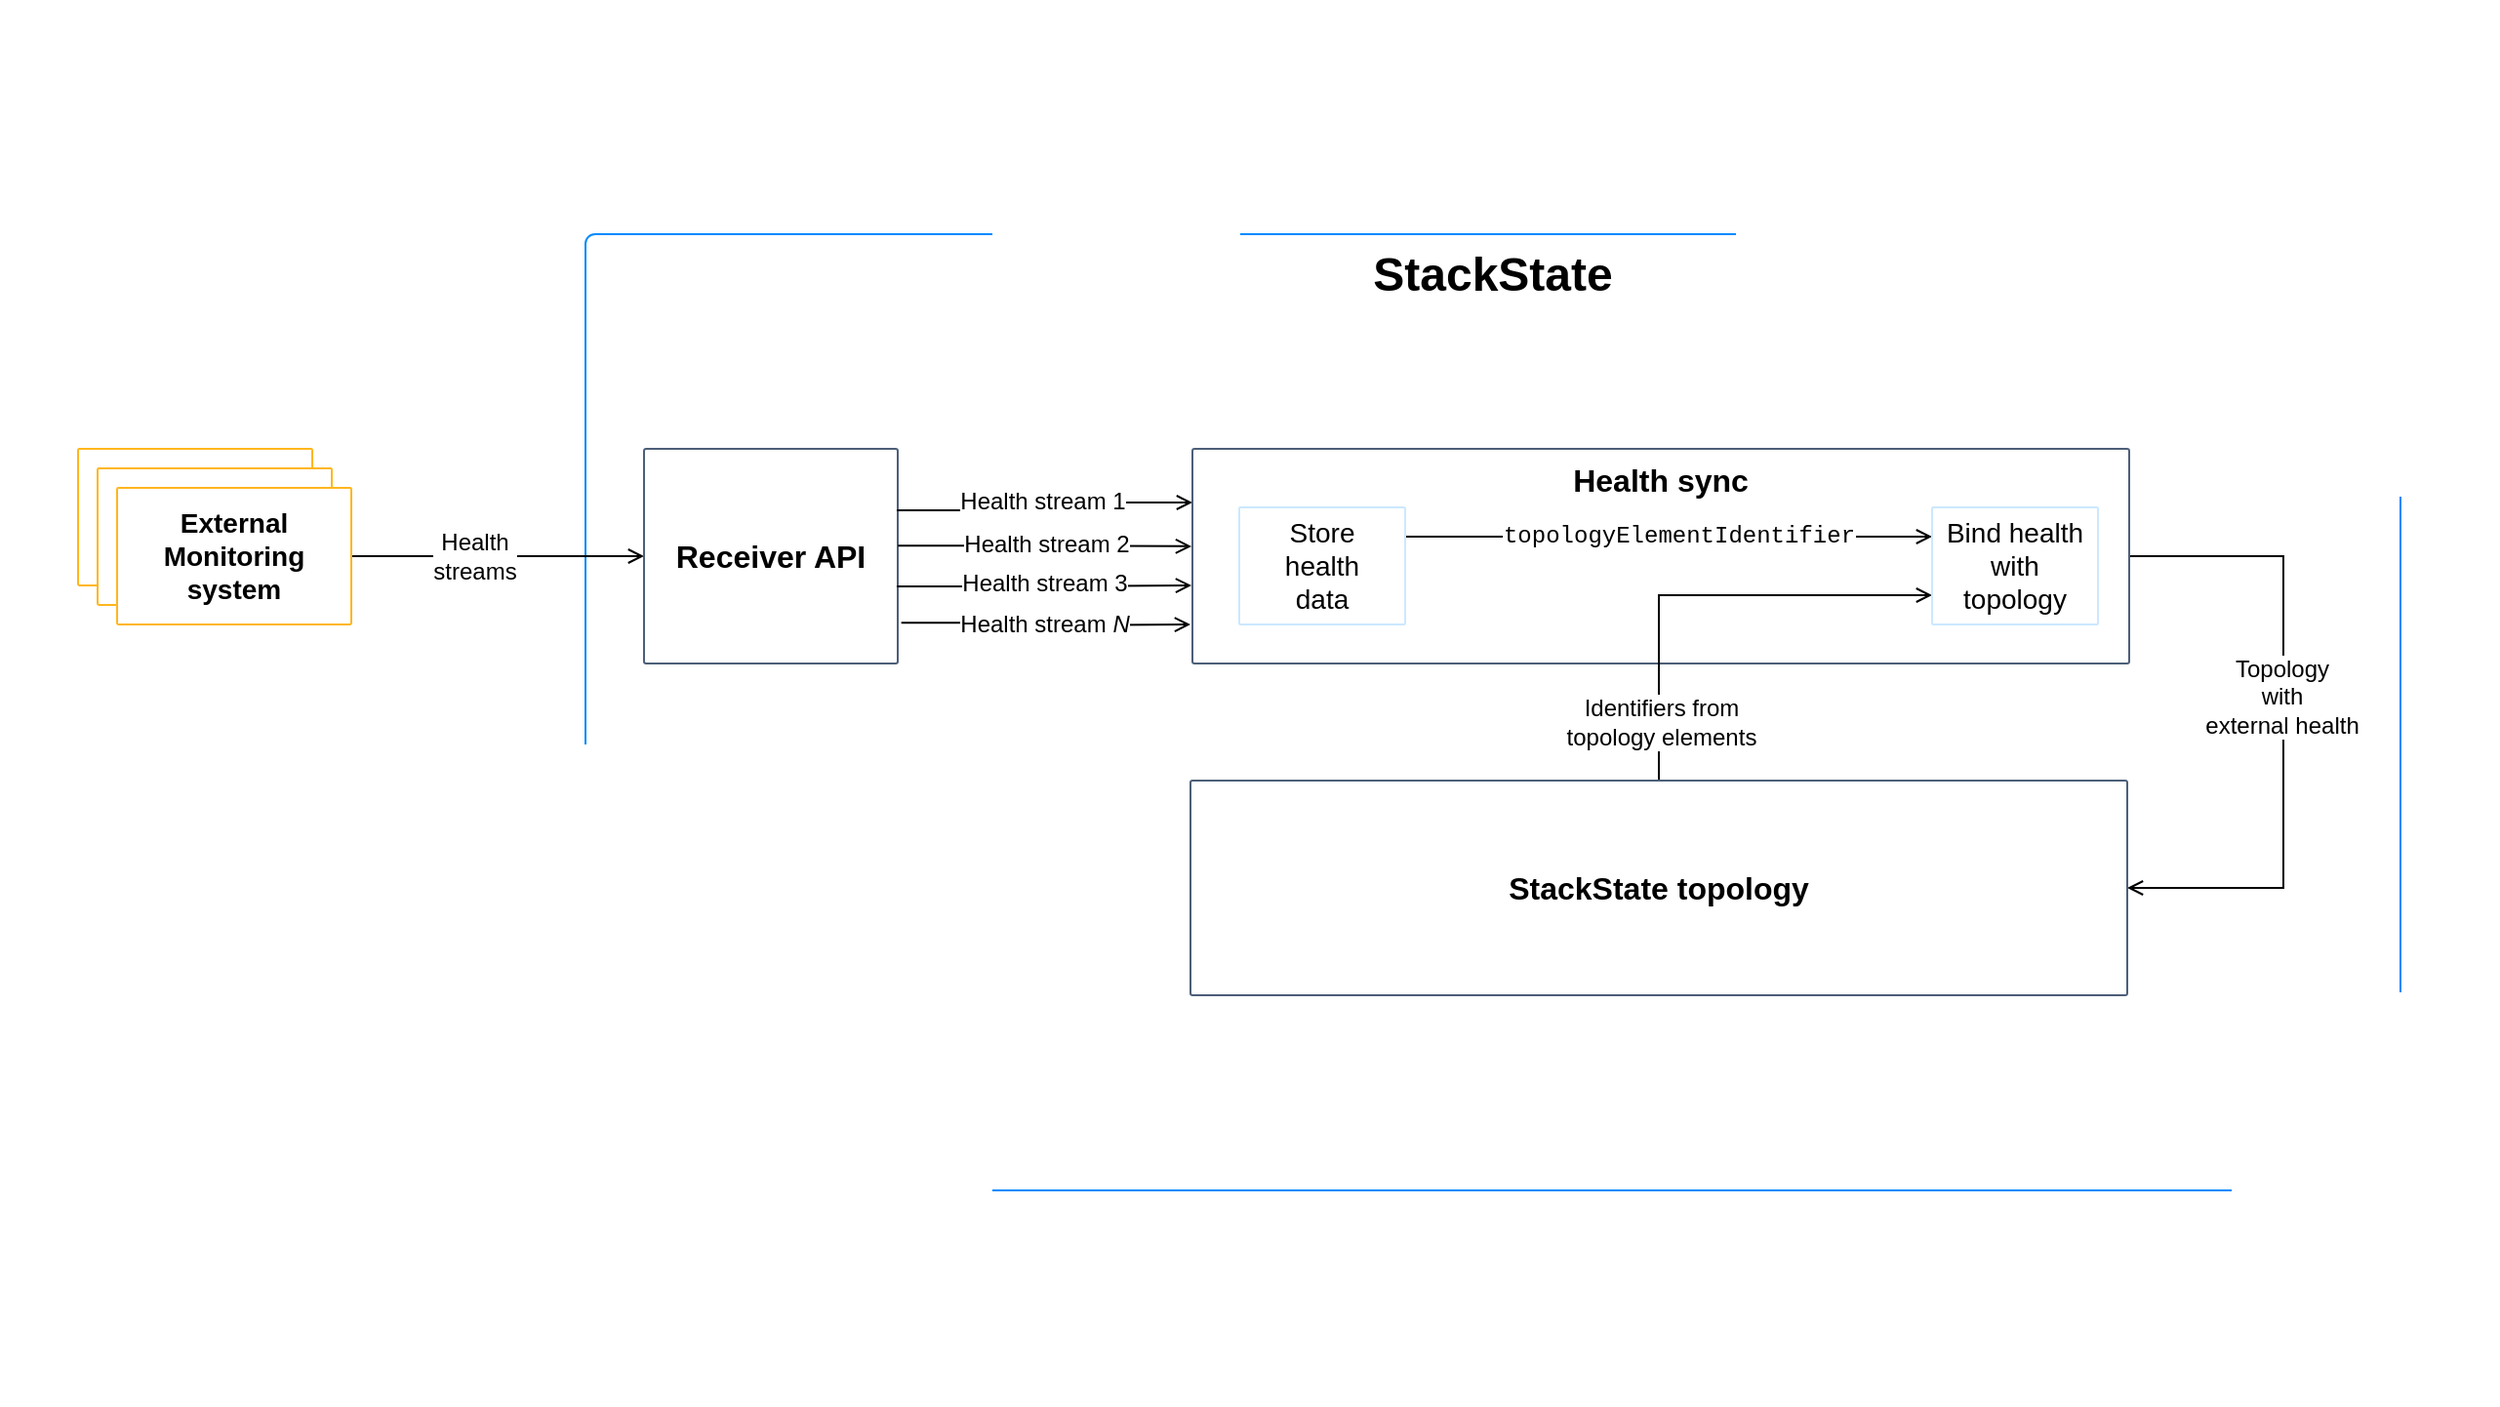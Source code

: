 <mxfile version="17.4.5" type="device"><diagram id="hltWGyZVhp23UqG48hah" name="Page-1"><mxGraphModel dx="1497" dy="846" grid="1" gridSize="10" guides="1" tooltips="1" connect="1" arrows="1" fold="1" page="1" pageScale="1" pageWidth="1169" pageHeight="827" math="0" shadow="0"><root><mxCell id="0"/><mxCell id="1" parent="0"/><mxCell id="RJbW8Hyuns3sjqqpPP9A-40" value="" style="rounded=0;whiteSpace=wrap;html=1;align=center;strokeColor=none;" parent="1" vertex="1"><mxGeometry x="20" y="80" width="1280" height="720" as="geometry"/></mxCell><mxCell id="RJbW8Hyuns3sjqqpPP9A-6" value="&lt;b&gt;&lt;font style=&quot;font-size: 24px&quot;&gt;StackState&lt;/font&gt;&lt;/b&gt;" style="rounded=1;whiteSpace=wrap;html=1;strokeWidth=1;strokeColor=#008AFF;arcSize=1;verticalAlign=top;align=center;" parent="1" vertex="1"><mxGeometry x="320" y="200" width="930" height="490" as="geometry"/></mxCell><mxCell id="RJbW8Hyuns3sjqqpPP9A-8" style="edgeStyle=orthogonalEdgeStyle;rounded=0;orthogonalLoop=1;jettySize=auto;html=1;entryX=0;entryY=0.5;entryDx=0;entryDy=0;endArrow=open;endFill=0;" parent="1" source="RJbW8Hyuns3sjqqpPP9A-4" target="RJbW8Hyuns3sjqqpPP9A-13" edge="1"><mxGeometry relative="1" as="geometry"><mxPoint x="340" y="305" as="targetPoint"/></mxGeometry></mxCell><mxCell id="RJbW8Hyuns3sjqqpPP9A-9" value="&lt;font style=&quot;font-size: 12px&quot;&gt;Health&lt;br&gt;streams&lt;/font&gt;" style="edgeLabel;html=1;align=center;verticalAlign=middle;resizable=0;points=[];" parent="RJbW8Hyuns3sjqqpPP9A-8" vertex="1" connectable="0"><mxGeometry x="-0.12" y="1" relative="1" as="geometry"><mxPoint x="-3" y="1" as="offset"/></mxGeometry></mxCell><mxCell id="RJbW8Hyuns3sjqqpPP9A-11" value="" style="rounded=1;whiteSpace=wrap;html=1;strokeWidth=1;strokeColor=#FFB61E;arcSize=1;" parent="1" vertex="1"><mxGeometry x="60" y="310" width="120" height="70" as="geometry"/></mxCell><mxCell id="RJbW8Hyuns3sjqqpPP9A-10" value="" style="rounded=1;whiteSpace=wrap;html=1;strokeWidth=1;strokeColor=#FFB61E;arcSize=1;" parent="1" vertex="1"><mxGeometry x="70" y="320" width="120" height="70" as="geometry"/></mxCell><mxCell id="RJbW8Hyuns3sjqqpPP9A-4" value="&lt;font style=&quot;font-size: 14px&quot;&gt;&lt;b&gt;External&lt;br&gt;Monitoring&lt;br&gt;system&lt;/b&gt;&lt;/font&gt;" style="rounded=1;whiteSpace=wrap;html=1;strokeWidth=1;strokeColor=#FFB61E;arcSize=1;" parent="1" vertex="1"><mxGeometry x="80" y="330" width="120" height="70" as="geometry"/></mxCell><mxCell id="RJbW8Hyuns3sjqqpPP9A-13" value="&lt;b&gt;&lt;font style=&quot;font-size: 16px&quot;&gt;Receiver API&lt;/font&gt;&lt;/b&gt;" style="rounded=1;whiteSpace=wrap;html=1;strokeWidth=1;strokeColor=#4D5F79;align=center;arcSize=1;" parent="1" vertex="1"><mxGeometry x="350" y="310" width="130" height="110" as="geometry"/></mxCell><mxCell id="RJbW8Hyuns3sjqqpPP9A-17" style="edgeStyle=orthogonalEdgeStyle;rounded=0;orthogonalLoop=1;jettySize=auto;html=1;entryX=0;entryY=0.25;entryDx=0;entryDy=0;endArrow=open;endFill=0;exitX=0.996;exitY=0.286;exitDx=0;exitDy=0;exitPerimeter=0;" parent="1" source="RJbW8Hyuns3sjqqpPP9A-13" target="RJbW8Hyuns3sjqqpPP9A-27" edge="1"><mxGeometry relative="1" as="geometry"><mxPoint x="490" y="340" as="sourcePoint"/><mxPoint x="599.532" y="339.8" as="targetPoint"/></mxGeometry></mxCell><mxCell id="RJbW8Hyuns3sjqqpPP9A-18" value="&lt;font style=&quot;font-size: 12px&quot;&gt;Health stream 1&lt;/font&gt;" style="edgeLabel;html=1;align=center;verticalAlign=middle;resizable=0;points=[];" parent="RJbW8Hyuns3sjqqpPP9A-17" vertex="1" connectable="0"><mxGeometry x="0.105" y="1" relative="1" as="geometry"><mxPoint x="-8" as="offset"/></mxGeometry></mxCell><mxCell id="RJbW8Hyuns3sjqqpPP9A-20" style="edgeStyle=orthogonalEdgeStyle;rounded=0;orthogonalLoop=1;jettySize=auto;html=1;entryX=-0.001;entryY=0.454;entryDx=0;entryDy=0;entryPerimeter=0;endArrow=open;endFill=0;exitX=1.001;exitY=0.451;exitDx=0;exitDy=0;exitPerimeter=0;" parent="1" source="RJbW8Hyuns3sjqqpPP9A-13" target="RJbW8Hyuns3sjqqpPP9A-27" edge="1"><mxGeometry relative="1" as="geometry"><mxPoint x="490" y="360" as="sourcePoint"/><mxPoint x="599.064" y="358.84" as="targetPoint"/></mxGeometry></mxCell><mxCell id="RJbW8Hyuns3sjqqpPP9A-21" value="&lt;font style=&quot;font-size: 12px&quot;&gt;Health stream 2&lt;/font&gt;" style="edgeLabel;html=1;align=center;verticalAlign=middle;resizable=0;points=[];" parent="RJbW8Hyuns3sjqqpPP9A-20" vertex="1" connectable="0"><mxGeometry x="0.105" y="1" relative="1" as="geometry"><mxPoint x="-8" as="offset"/></mxGeometry></mxCell><mxCell id="RJbW8Hyuns3sjqqpPP9A-22" style="edgeStyle=orthogonalEdgeStyle;rounded=0;orthogonalLoop=1;jettySize=auto;html=1;entryX=-0.001;entryY=0.636;entryDx=0;entryDy=0;entryPerimeter=0;endArrow=open;endFill=0;exitX=0.996;exitY=0.641;exitDx=0;exitDy=0;exitPerimeter=0;" parent="1" source="RJbW8Hyuns3sjqqpPP9A-13" target="RJbW8Hyuns3sjqqpPP9A-27" edge="1"><mxGeometry relative="1" as="geometry"><mxPoint x="490" y="380" as="sourcePoint"/><mxPoint x="598.596" y="378.44" as="targetPoint"/></mxGeometry></mxCell><mxCell id="RJbW8Hyuns3sjqqpPP9A-23" value="&lt;font style=&quot;font-size: 12px&quot;&gt;Health stream 3&lt;/font&gt;" style="edgeLabel;html=1;align=center;verticalAlign=middle;resizable=0;points=[];" parent="RJbW8Hyuns3sjqqpPP9A-22" vertex="1" connectable="0"><mxGeometry x="0.105" y="1" relative="1" as="geometry"><mxPoint x="-8" as="offset"/></mxGeometry></mxCell><mxCell id="RJbW8Hyuns3sjqqpPP9A-25" style="edgeStyle=orthogonalEdgeStyle;rounded=0;orthogonalLoop=1;jettySize=auto;html=1;endArrow=open;endFill=0;exitX=1.014;exitY=0.81;exitDx=0;exitDy=0;exitPerimeter=0;" parent="1" source="RJbW8Hyuns3sjqqpPP9A-13" edge="1"><mxGeometry relative="1" as="geometry"><mxPoint x="490" y="400" as="sourcePoint"/><mxPoint x="630" y="400" as="targetPoint"/></mxGeometry></mxCell><mxCell id="RJbW8Hyuns3sjqqpPP9A-26" value="&lt;font style=&quot;font-size: 12px&quot;&gt;Health stream &lt;i&gt;N&lt;/i&gt;&lt;/font&gt;" style="edgeLabel;html=1;align=center;verticalAlign=middle;resizable=0;points=[];" parent="RJbW8Hyuns3sjqqpPP9A-25" vertex="1" connectable="0"><mxGeometry x="0.105" y="1" relative="1" as="geometry"><mxPoint x="-8" as="offset"/></mxGeometry></mxCell><mxCell id="RJbW8Hyuns3sjqqpPP9A-37" style="edgeStyle=orthogonalEdgeStyle;rounded=0;orthogonalLoop=1;jettySize=auto;html=1;entryX=1;entryY=0.5;entryDx=0;entryDy=0;endArrow=open;endFill=0;exitX=1;exitY=0.5;exitDx=0;exitDy=0;" parent="1" source="RJbW8Hyuns3sjqqpPP9A-27" target="RJbW8Hyuns3sjqqpPP9A-28" edge="1"><mxGeometry relative="1" as="geometry"><Array as="points"><mxPoint x="1190" y="365"/><mxPoint x="1190" y="535"/></Array></mxGeometry></mxCell><mxCell id="RJbW8Hyuns3sjqqpPP9A-38" value="&lt;font style=&quot;font-size: 12px&quot;&gt;Topology&lt;br&gt;with&lt;br&gt;external health&lt;/font&gt;" style="edgeLabel;html=1;align=center;verticalAlign=middle;resizable=0;points=[];" parent="RJbW8Hyuns3sjqqpPP9A-37" vertex="1" connectable="0"><mxGeometry x="-0.084" y="-1" relative="1" as="geometry"><mxPoint as="offset"/></mxGeometry></mxCell><mxCell id="RJbW8Hyuns3sjqqpPP9A-27" value="&lt;b&gt;&lt;font style=&quot;font-size: 16px&quot;&gt;Health sync&lt;/font&gt;&lt;/b&gt;" style="rounded=1;whiteSpace=wrap;html=1;strokeWidth=1;strokeColor=#4D5F79;align=center;verticalAlign=top;arcSize=1;" parent="1" vertex="1"><mxGeometry x="631" y="310" width="480" height="110" as="geometry"/></mxCell><mxCell id="RJbW8Hyuns3sjqqpPP9A-35" style="edgeStyle=orthogonalEdgeStyle;rounded=0;orthogonalLoop=1;jettySize=auto;html=1;entryX=0;entryY=0.75;entryDx=0;entryDy=0;endArrow=open;endFill=0;exitX=0.5;exitY=0;exitDx=0;exitDy=0;" parent="1" source="RJbW8Hyuns3sjqqpPP9A-28" target="RJbW8Hyuns3sjqqpPP9A-30" edge="1"><mxGeometry relative="1" as="geometry"/></mxCell><mxCell id="RJbW8Hyuns3sjqqpPP9A-36" value="&lt;font style=&quot;font-size: 12px&quot;&gt;Identifiers from&lt;br&gt;topology elements&lt;/font&gt;" style="edgeLabel;html=1;align=center;verticalAlign=middle;resizable=0;points=[];" parent="RJbW8Hyuns3sjqqpPP9A-35" vertex="1" connectable="0"><mxGeometry x="0.403" y="-1" relative="1" as="geometry"><mxPoint x="-69" y="64" as="offset"/></mxGeometry></mxCell><mxCell id="RJbW8Hyuns3sjqqpPP9A-28" value="&lt;b&gt;&lt;font style=&quot;font-size: 16px&quot;&gt;StackState topology&lt;/font&gt;&lt;/b&gt;" style="rounded=1;whiteSpace=wrap;html=1;strokeWidth=1;strokeColor=#4D5F79;align=center;verticalAlign=middle;arcSize=1;" parent="1" vertex="1"><mxGeometry x="630" y="480" width="480" height="110" as="geometry"/></mxCell><mxCell id="RJbW8Hyuns3sjqqpPP9A-31" style="edgeStyle=orthogonalEdgeStyle;rounded=0;orthogonalLoop=1;jettySize=auto;html=1;entryX=0;entryY=0.25;entryDx=0;entryDy=0;endArrow=open;endFill=0;exitX=1;exitY=0.25;exitDx=0;exitDy=0;" parent="1" source="RJbW8Hyuns3sjqqpPP9A-29" target="RJbW8Hyuns3sjqqpPP9A-30" edge="1"><mxGeometry relative="1" as="geometry"><Array as="points"><mxPoint x="850" y="355"/><mxPoint x="850" y="355"/></Array></mxGeometry></mxCell><mxCell id="RJbW8Hyuns3sjqqpPP9A-32" value="&lt;font face=&quot;Courier New&quot; style=&quot;font-size: 12px&quot;&gt;topologyElementIdentifier&lt;/font&gt;" style="edgeLabel;html=1;align=center;verticalAlign=middle;resizable=0;points=[];" parent="RJbW8Hyuns3sjqqpPP9A-31" vertex="1" connectable="0"><mxGeometry x="0.265" y="-1" relative="1" as="geometry"><mxPoint x="-31" y="-1" as="offset"/></mxGeometry></mxCell><mxCell id="RJbW8Hyuns3sjqqpPP9A-29" value="&lt;font style=&quot;font-size: 14px&quot;&gt;Store&lt;br&gt;health&lt;br&gt;data&lt;/font&gt;" style="rounded=1;whiteSpace=wrap;html=1;strokeWidth=1;strokeColor=#CCE8FF;align=center;arcSize=1;" parent="1" vertex="1"><mxGeometry x="655" y="340" width="85" height="60" as="geometry"/></mxCell><mxCell id="RJbW8Hyuns3sjqqpPP9A-30" value="&lt;font style=&quot;font-size: 14px&quot;&gt;Bind health&lt;br&gt;with&lt;br&gt;topology&lt;/font&gt;" style="rounded=1;whiteSpace=wrap;html=1;strokeWidth=1;strokeColor=#CCE8FF;align=center;arcSize=1;" parent="1" vertex="1"><mxGeometry x="1010" y="340" width="85" height="60" as="geometry"/></mxCell></root></mxGraphModel></diagram></mxfile>